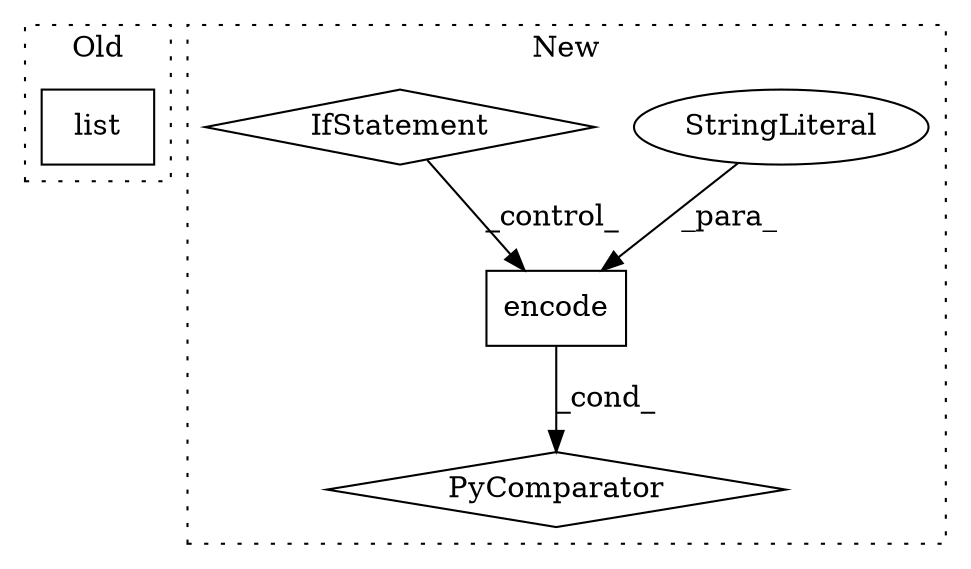 digraph G {
subgraph cluster0 {
1 [label="list" a="32" s="1258,1290" l="5,1" shape="box"];
label = "Old";
style="dotted";
}
subgraph cluster1 {
2 [label="encode" a="32" s="1362,1376" l="7,1" shape="box"];
3 [label="StringLiteral" a="45" s="1369" l="7" shape="ellipse"];
4 [label="PyComparator" a="113" s="1699" l="22" shape="diamond"];
5 [label="IfStatement" a="25" s="1331,1342" l="4,2" shape="diamond"];
label = "New";
style="dotted";
}
2 -> 4 [label="_cond_"];
3 -> 2 [label="_para_"];
5 -> 2 [label="_control_"];
}